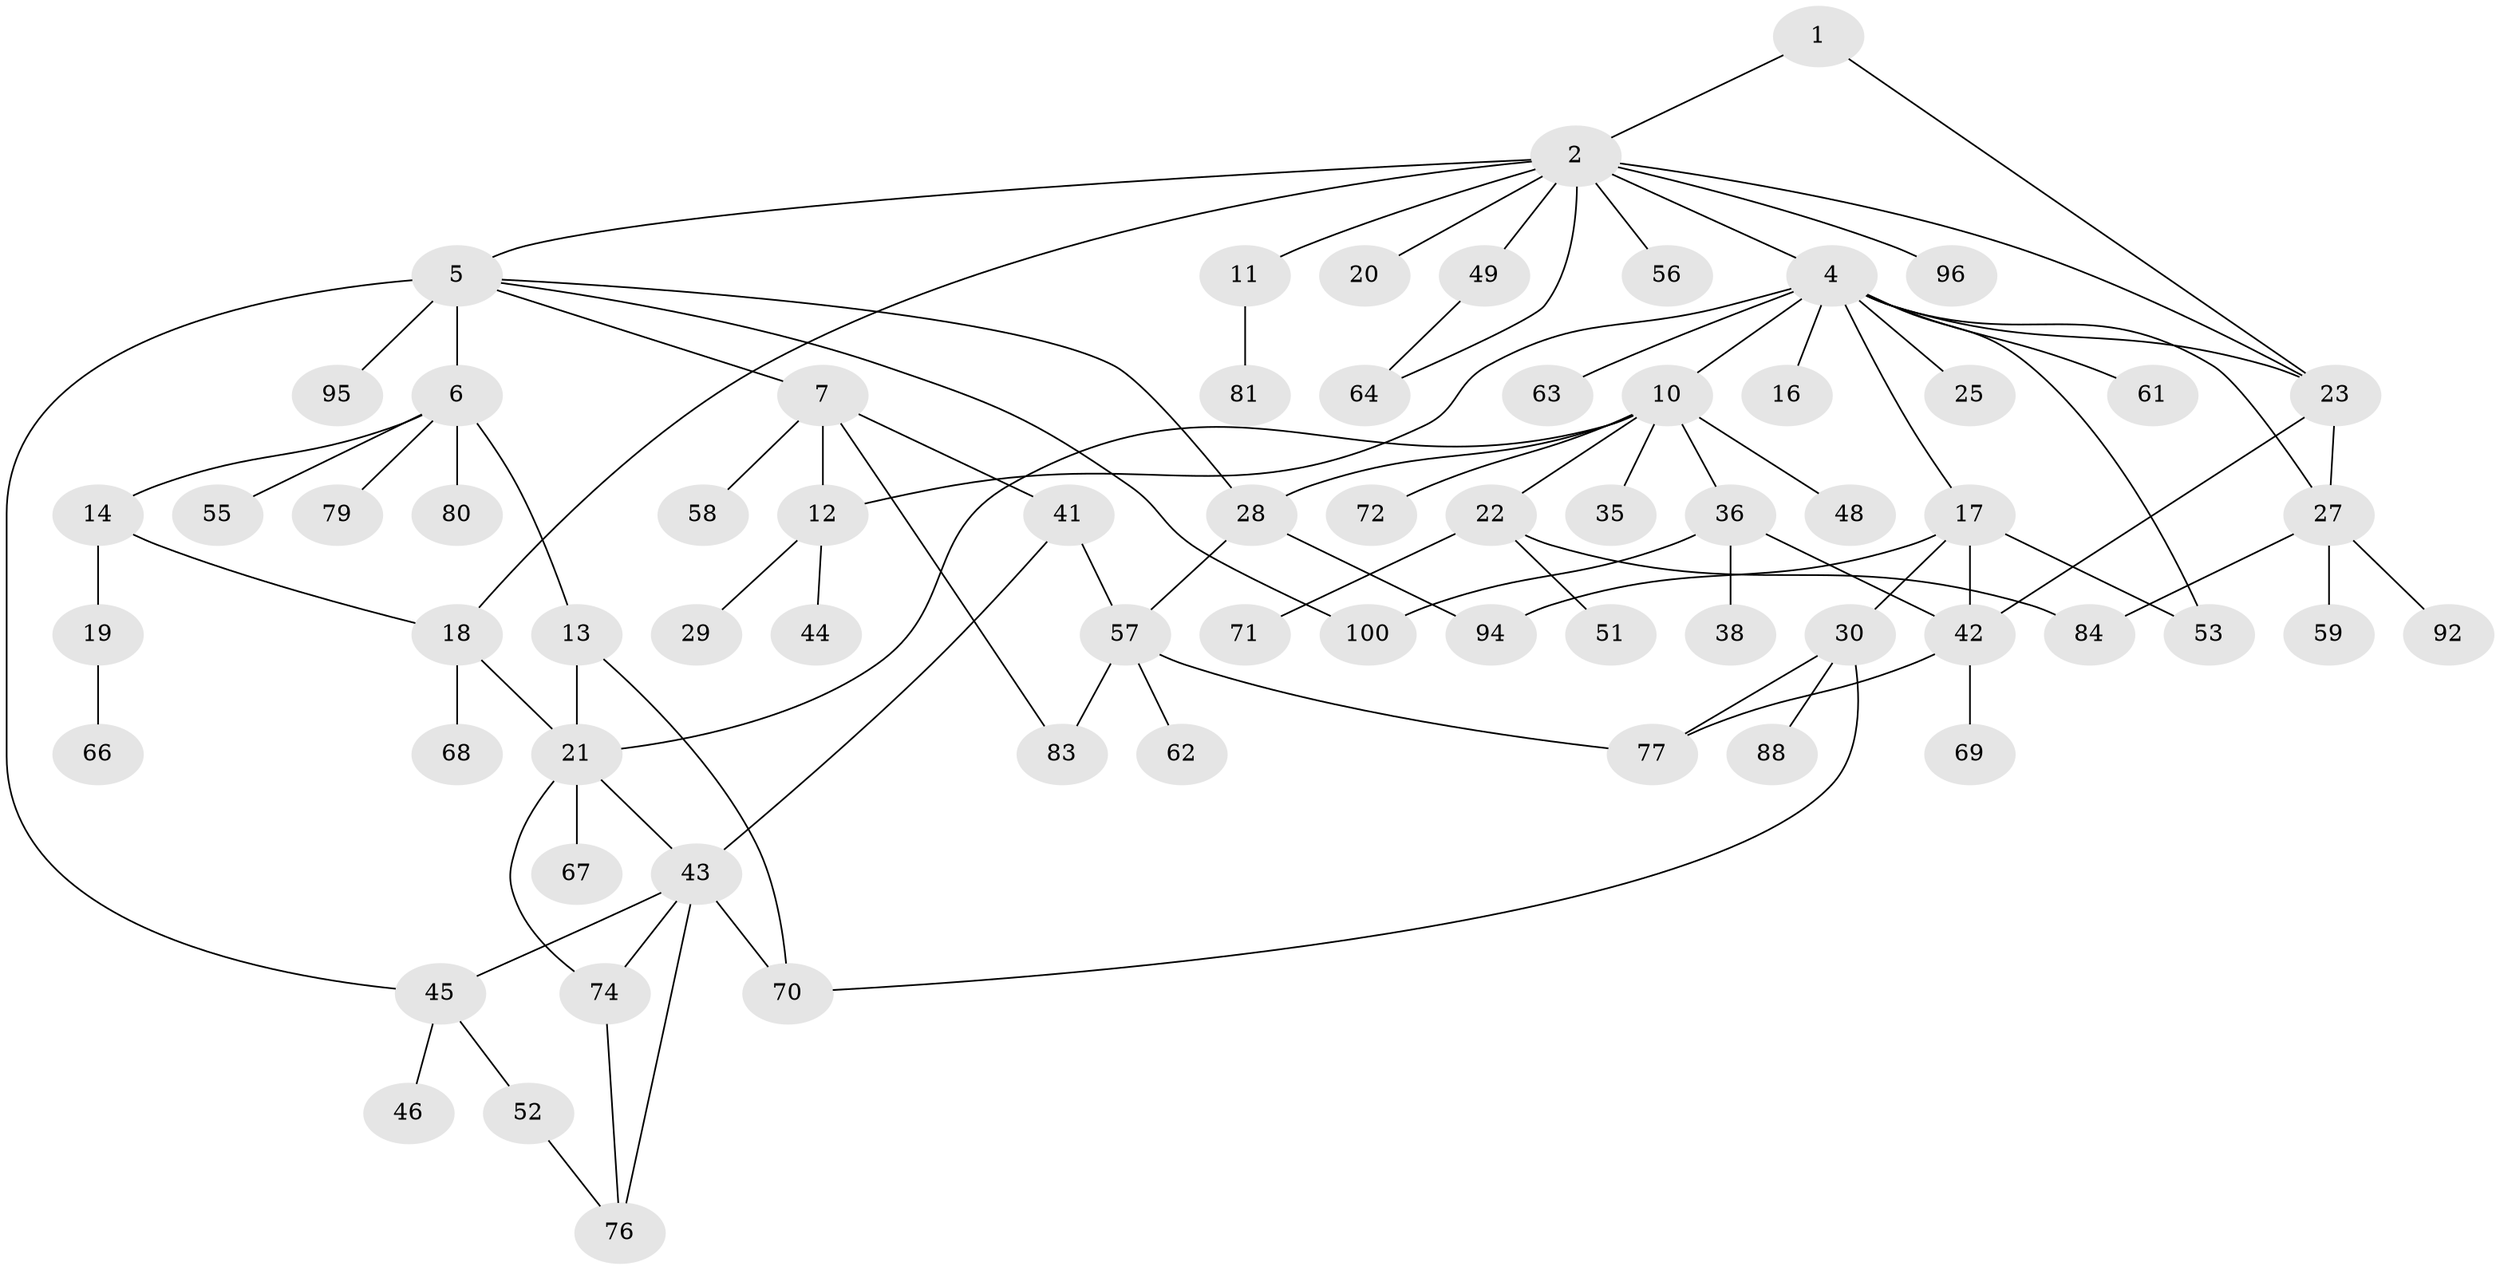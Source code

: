 // original degree distribution, {3: 0.2, 6: 0.03, 7: 0.01, 8: 0.03, 5: 0.05, 2: 0.18, 1: 0.4, 4: 0.1}
// Generated by graph-tools (version 1.1) at 2025/38/02/21/25 10:38:51]
// undirected, 68 vertices, 93 edges
graph export_dot {
graph [start="1"]
  node [color=gray90,style=filled];
  1 [super="+39"];
  2 [super="+3"];
  4 [super="+8"];
  5 [super="+15"];
  6 [super="+9"];
  7 [super="+33"];
  10 [super="+32"];
  11 [super="+34"];
  12 [super="+26"];
  13;
  14 [super="+99"];
  16;
  17 [super="+31"];
  18 [super="+54"];
  19 [super="+73"];
  20;
  21 [super="+89"];
  22 [super="+37"];
  23 [super="+24"];
  25;
  27 [super="+40"];
  28;
  29;
  30 [super="+86"];
  35;
  36 [super="+87"];
  38;
  41 [super="+78"];
  42 [super="+47"];
  43 [super="+60"];
  44;
  45 [super="+50"];
  46;
  48;
  49;
  51;
  52 [super="+75"];
  53 [super="+91"];
  55;
  56;
  57 [super="+65"];
  58;
  59;
  61;
  62;
  63;
  64 [super="+85"];
  66;
  67 [super="+98"];
  68;
  69;
  70 [super="+82"];
  71;
  72;
  74 [super="+97"];
  76 [super="+93"];
  77;
  79;
  80;
  81;
  83;
  84;
  88 [super="+90"];
  92;
  94;
  95;
  96;
  100;
  1 -- 2;
  1 -- 23;
  2 -- 4;
  2 -- 20;
  2 -- 56;
  2 -- 64;
  2 -- 96;
  2 -- 49;
  2 -- 18;
  2 -- 5;
  2 -- 11;
  2 -- 23;
  4 -- 16;
  4 -- 17;
  4 -- 27;
  4 -- 61;
  4 -- 63;
  4 -- 53;
  4 -- 23;
  4 -- 25;
  4 -- 10;
  4 -- 12;
  5 -- 6;
  5 -- 7;
  5 -- 28;
  5 -- 45;
  5 -- 95;
  5 -- 100;
  6 -- 13;
  6 -- 14;
  6 -- 79;
  6 -- 80;
  6 -- 55;
  7 -- 58;
  7 -- 41;
  7 -- 83;
  7 -- 12;
  10 -- 22;
  10 -- 35;
  10 -- 36;
  10 -- 48;
  10 -- 28;
  10 -- 21;
  10 -- 72;
  11 -- 81;
  12 -- 29;
  12 -- 44;
  13 -- 21;
  13 -- 70;
  14 -- 19;
  14 -- 18;
  17 -- 30;
  17 -- 53;
  17 -- 42;
  17 -- 94;
  18 -- 21;
  18 -- 68;
  19 -- 66;
  21 -- 43;
  21 -- 67;
  21 -- 74;
  22 -- 51;
  22 -- 71;
  22 -- 84;
  23 -- 42;
  23 -- 27;
  27 -- 59;
  27 -- 92;
  27 -- 84;
  28 -- 94;
  28 -- 57;
  30 -- 70;
  30 -- 88;
  30 -- 77;
  36 -- 38;
  36 -- 100;
  36 -- 42;
  41 -- 57;
  41 -- 43;
  42 -- 77;
  42 -- 69;
  43 -- 76;
  43 -- 74;
  43 -- 45;
  43 -- 70;
  45 -- 46;
  45 -- 52;
  49 -- 64;
  52 -- 76;
  57 -- 62;
  57 -- 77;
  57 -- 83;
  74 -- 76;
}
